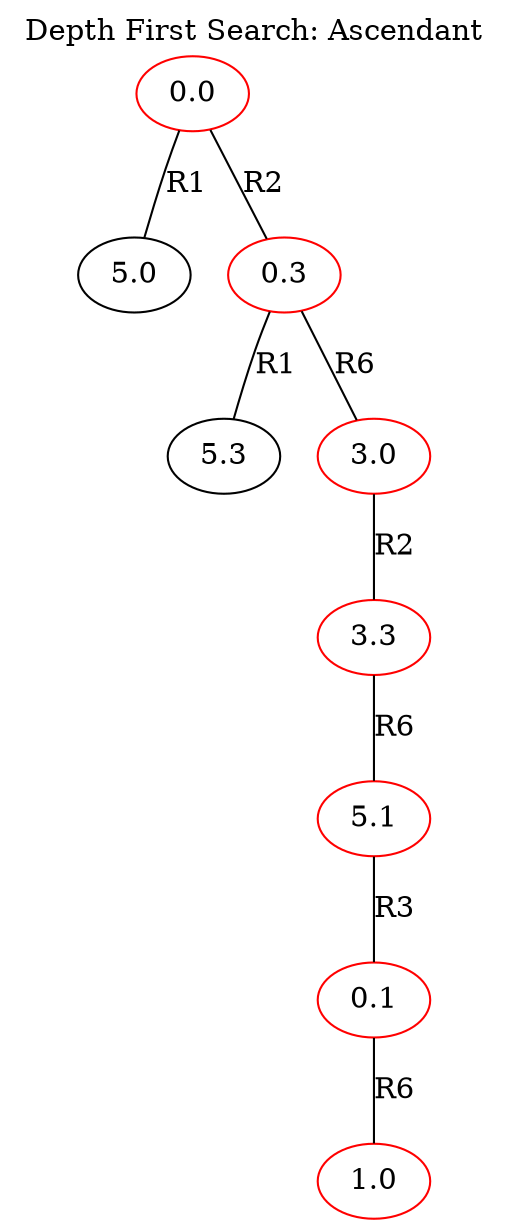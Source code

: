 strict graph G {
labelloc="t";
label="Depth First Search: Ascendant";

0.0 -- 5.0[label= R1];
0.0 -- 0.3[label= R2];
0.3 -- 5.3[label= R1];
0.3 -- 3.0[label= R6];
3.0 -- 3.3[label= R2];
3.3 -- 5.1[label= R6];
5.1 -- 0.1[label= R3];
0.1 -- 1.0[label= R6];

	subgraph Solution {
	0.0 [color=red];
	0.3 [color=red];
	3.0 [color=red];
	3.3 [color=red];
	5.1 [color=red];
	0.1 [color=red];
	1.0 [color=red];
	}
}
